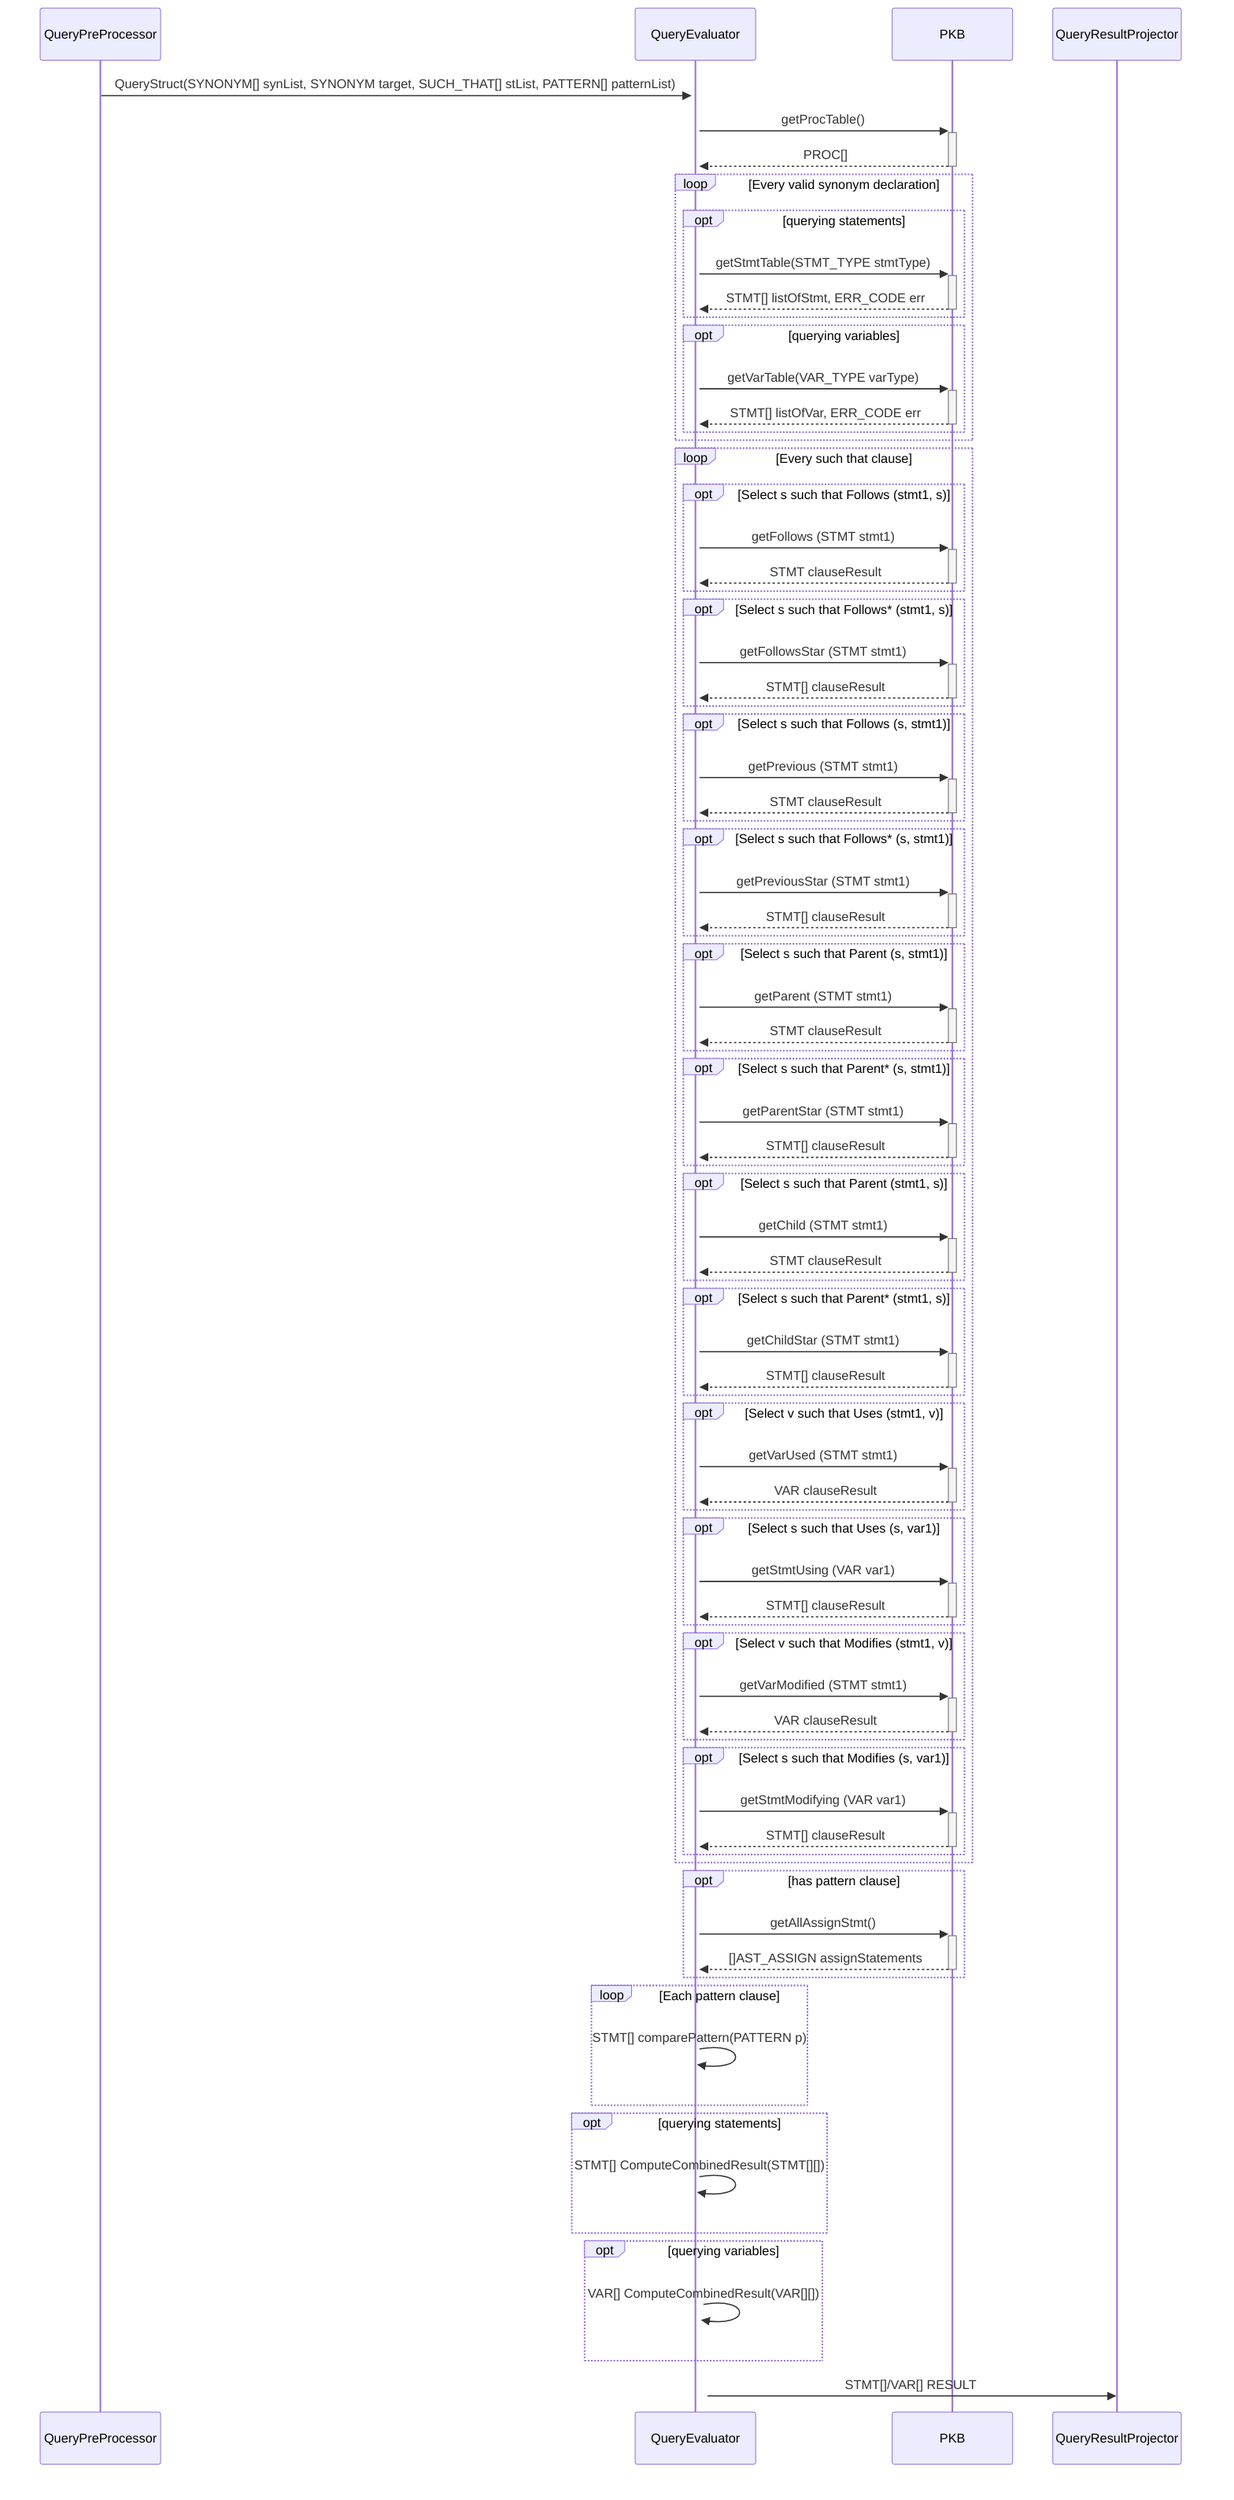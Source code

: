 sequenceDiagram
    participant QueryPreProcessor
    participant QueryEvaluator
    participant PKB
    participant QueryResultProjector

    % synList - all syn declared
    % e.g assign a; variable v;
    % Select v such that Parent (a, 1) pattern a ("x", "1 + 2")
    QueryPreProcessor->>+QueryEvaluator: QueryStruct(SYNONYM[] synList, SYNONYM target, SUCH_THAT[] stList, PATTERN[] patternList)

    QueryEvaluator->>+PKB: getProcTable()
    PKB-->>-QueryEvaluator: PROC[]
    % querying smts or var is not put into an alt else to illustrate extension for procedure and call queries later on
    loop Every valid synonym declaration
        opt querying statements
            % Note that Stmt can be ‘stmt’ | ‘read’ | ‘print’ | ‘while’ | ‘if’ | ‘assign’
            QueryEvaluator->>+PKB: getStmtTable(STMT_TYPE stmtType)
            PKB-->>-QueryEvaluator: STMT[] listOfStmt, ERR_CODE err
        end
        opt querying variables
            % Note that Var can be ‘variable’ | ‘constant’
            QueryEvaluator->>+PKB: getVarTable(VAR_TYPE varType)
            PKB-->>-QueryEvaluator: STMT[] listOfVar, ERR_CODE err
        end
    end

    % For each such that or pattern
    loop Every such that clause
        opt Select s such that Follows (stmt1, s)
            QueryEvaluator->>+PKB: getFollows (STMT stmt1)
            PKB-->>-QueryEvaluator: STMT clauseResult
        end
        opt Select s such that Follows* (stmt1, s)
            QueryEvaluator->>+PKB: getFollowsStar (STMT stmt1)
            PKB-->>-QueryEvaluator: STMT[] clauseResult
        end
        opt Select s such that Follows (s, stmt1)
            QueryEvaluator->>+PKB: getPrevious (STMT stmt1)
             PKB-->>-QueryEvaluator: STMT clauseResult
        end
        opt Select s such that Follows* (s, stmt1)
            QueryEvaluator->>+PKB: getPreviousStar (STMT stmt1)
            PKB-->>-QueryEvaluator: STMT[] clauseResult
        end
        opt Select s such that Parent (s, stmt1)
            QueryEvaluator->>+PKB: getParent (STMT stmt1)
            PKB-->>-QueryEvaluator: STMT clauseResult
        end
        opt Select s such that Parent* (s, stmt1)
            QueryEvaluator->>+PKB: getParentStar (STMT stmt1)
            PKB-->>-QueryEvaluator: STMT[] clauseResult
        end
         opt Select s such that Parent (stmt1, s)
            QueryEvaluator->>+PKB: getChild (STMT stmt1)
            PKB-->>-QueryEvaluator: STMT clauseResult
        end
        opt Select s such that Parent* (stmt1, s)
            QueryEvaluator->>+PKB: getChildStar (STMT stmt1)
            PKB-->>-QueryEvaluator: STMT[] clauseResult
        end
        opt Select v such that Uses (stmt1, v)
            QueryEvaluator->>+PKB: getVarUsed (STMT stmt1)
            PKB-->>-QueryEvaluator: VAR clauseResult
        end
        opt Select s such that Uses (s, var1)
            QueryEvaluator->>+PKB: getStmtUsing (VAR var1)
            PKB-->>-QueryEvaluator: STMT[] clauseResult
        end
        opt Select v such that Modifies (stmt1, v)
            QueryEvaluator->>+PKB: getVarModified (STMT stmt1)
            PKB-->>-QueryEvaluator: VAR clauseResult
        end
        opt Select s such that Modifies (s, var1)
            QueryEvaluator->>+PKB: getStmtModifying (VAR var1)
            PKB-->>-QueryEvaluator: STMT[] clauseResult
        end
    end

    opt has pattern clause
        QueryEvaluator->>+PKB: getAllAssignStmt()
        PKB-->>-QueryEvaluator: []AST_ASSIGN assignStatements
    end

    loop Each pattern clause
        QueryEvaluator->>QueryEvaluator: STMT[] comparePattern(PATTERN p)
    end

    % Consider extracting the work of combining clauses to another
    % component.

    % Compute combination of clause results
    opt querying statements
        QueryEvaluator->>+QueryEvaluator: STMT[] ComputeCombinedResult(STMT[][])
    end
    opt querying variables
        QueryEvaluator->>+QueryEvaluator: VAR[] ComputeCombinedResult(VAR[][])
    end

    QueryEvaluator->>QueryResultProjector: STMT[]/VAR[] RESULT